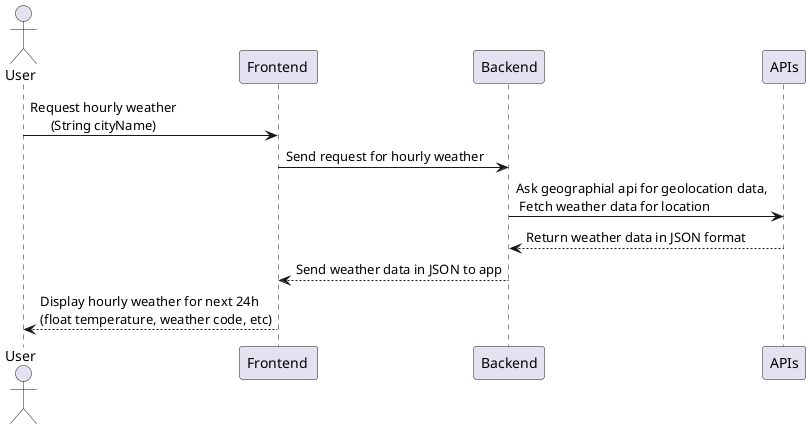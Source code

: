 @startuml
actor User
participant "Frontend " as Frontend
participant "Backend" as Backend
participant "APIs" as API

User -> Frontend : Request hourly weather \n      (String cityName)
Frontend -> Backend : Send request for hourly weather
Backend -> API : Ask geographial api for geolocation data,\n Fetch weather data for location
API --> Backend : Return weather data in JSON format
Backend --> Frontend : Send weather data in JSON to app
Frontend --> User : Display hourly weather for next 24h\n(float temperature, weather code, etc)
@enduml
